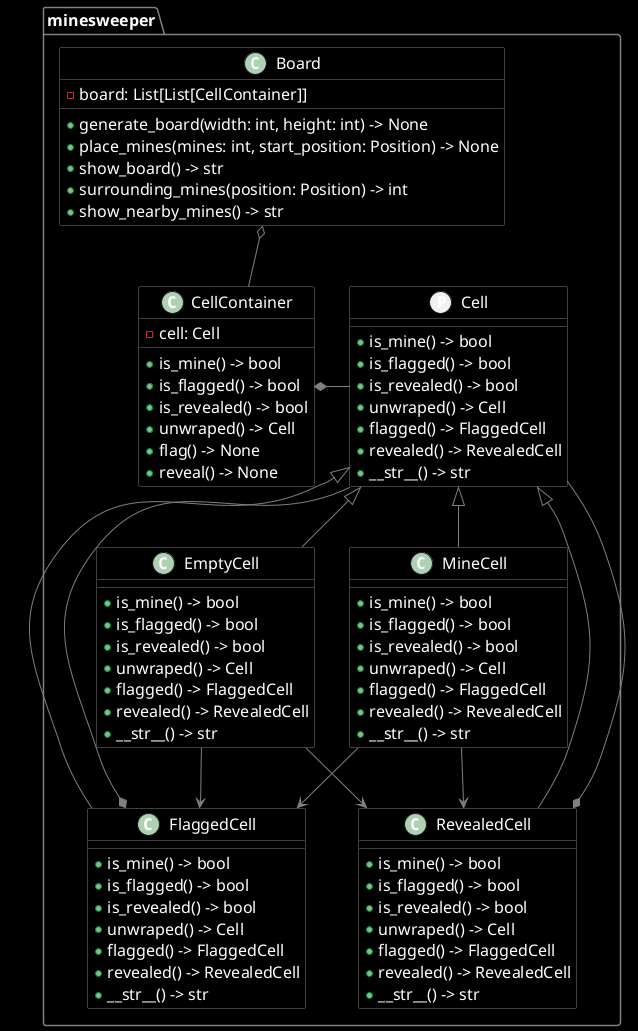 @startuml model

skinparam {

    DefaultFontColor White
    DefaultFontName Monospace
    DefaultFontSize 16
    DefaultBorderColor White
    ArrowColor Gray

    BackgroundColor Black
    BorderColor Gray
    FontColor White

    class {
        BackgroundColor Black
        BorderColor Gray
    }

    package {
        BackgroundColor Black
        BorderColor Gray
    }

}

!define List(T) List[T]
!define string str
!define Optional(T) Optional[T]
!define Dict(T, U) Dict[T, U]

!definelong CELL_BODY()
    + is_mine() -> bool
    + is_flagged() -> bool
    + is_revealed() -> bool
    + unwraped() -> Cell
    + flagged() -> FlaggedCell
    + revealed() -> RevealedCell
    + __str__() -> string
!enddefinelong

package minesweeper {

    class Board {
        - board: List(List(CellContainer))
        + generate_board(width: int, height: int) -> None
        + place_mines(mines: int, start_position: Position) -> None
        + show_board() -> str
        + surrounding_mines(position: Position) -> int
        + show_nearby_mines() -> str
    }

    protocol Cell {
        CELL_BODY()
    }

    class EmptyCell {
        CELL_BODY()
    }

    class MineCell {
        CELL_BODY()
    }

    class FlaggedCell {
        CELL_BODY()
    }

    class RevealedCell {
        CELL_BODY()
    }

    class CellContainer {
        - cell: Cell
        + is_mine() -> bool
        + is_flagged() -> bool
        + is_revealed() -> bool
        + unwraped() -> Cell
        + flag() -> None
        + reveal() -> None
    }

    Board o-- CellContainer
    CellContainer *- Cell
    Cell <|-- EmptyCell
    Cell <|-- MineCell
    Cell <|-- FlaggedCell
    Cell <|-- RevealedCell
    MineCell --> RevealedCell
    EmptyCell --> RevealedCell
    MineCell --> FlaggedCell
    EmptyCell --> FlaggedCell
    Cell --* RevealedCell
    Cell --* FlaggedCell
}

@enduml